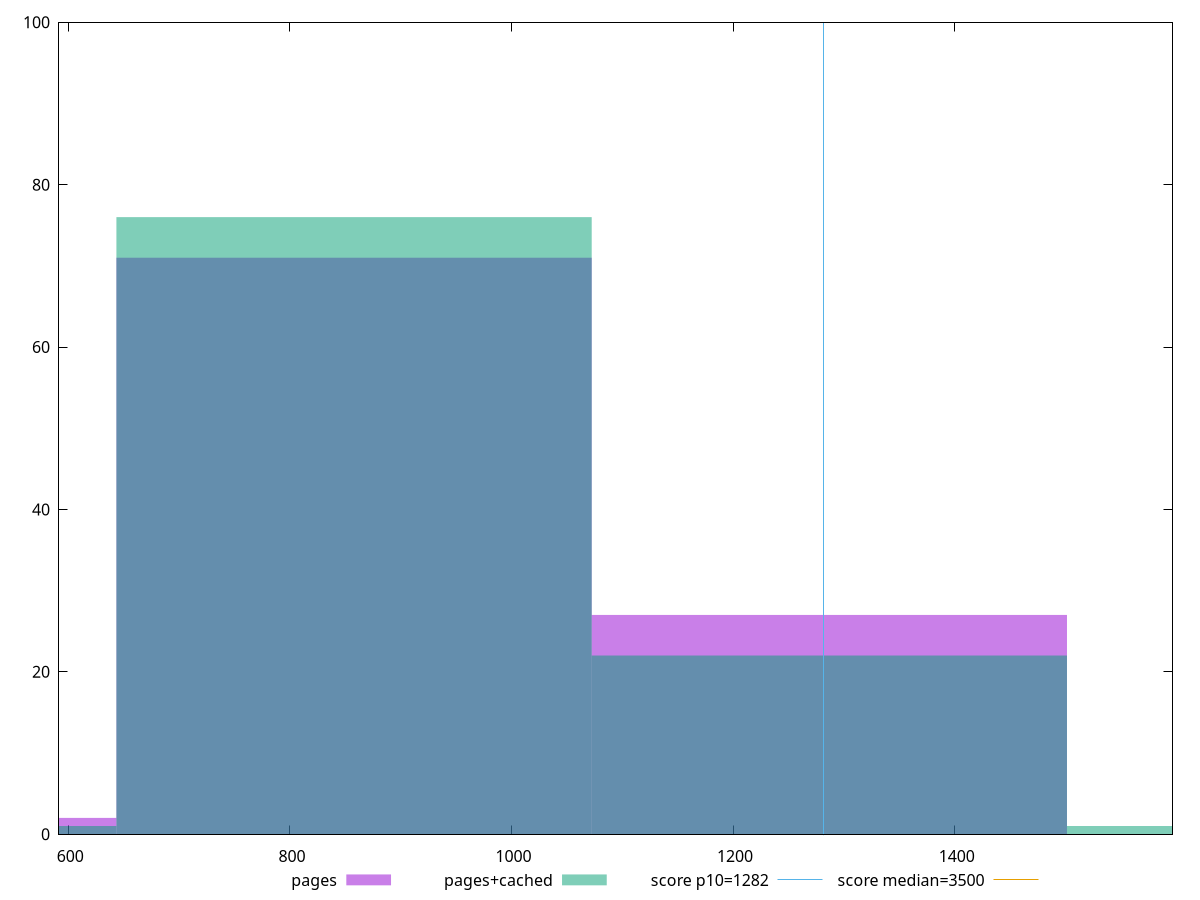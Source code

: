 reset

$pages <<EOF
1286.846097474729 27
857.897398316486 71
428.948699158243 2
EOF

$pagesCached <<EOF
1286.846097474729 22
857.897398316486 76
1715.794796632972 1
428.948699158243 1
EOF

set key outside below
set boxwidth 428.948699158243
set xrange [591.6120000000008:1596.5439999999992]
set yrange [0:100]
set trange [0:100]
set style fill transparent solid 0.5 noborder

set parametric
set terminal svg size 640, 500 enhanced background rgb 'white'
set output "report_00017_2021-02-10T15-08-03.406Z/bootup-time/comparison/histogram/0_vs_1.svg"

plot $pages title "pages" with boxes, \
     $pagesCached title "pages+cached" with boxes, \
     1282,t title "score p10=1282", \
     3500,t title "score median=3500"

reset
